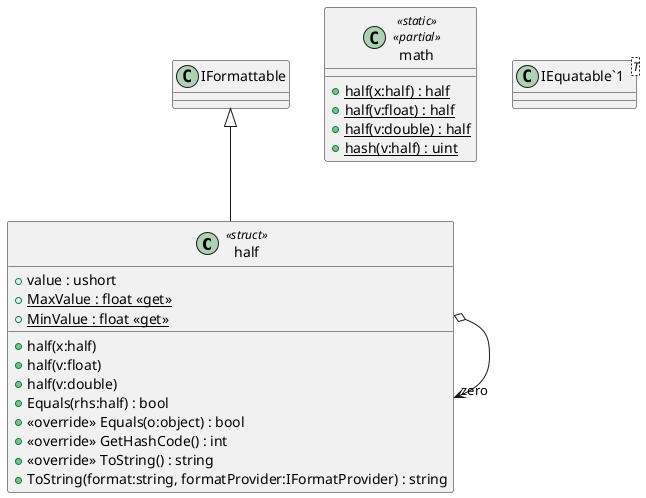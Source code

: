 @startuml
class half <<struct>> {
    + value : ushort
    + {static} MaxValue : float <<get>>
    + {static} MinValue : float <<get>>
    + half(x:half)
    + half(v:float)
    + half(v:double)
    + Equals(rhs:half) : bool
    + <<override>> Equals(o:object) : bool
    + <<override>> GetHashCode() : int
    + <<override>> ToString() : string
    + ToString(format:string, formatProvider:IFormatProvider) : string
}
class math <<static>> <<partial>> {
    + {static} half(x:half) : half
    + {static} half(v:float) : half
    + {static} half(v:double) : half
    + {static} hash(v:half) : uint
}
class "IEquatable`1"<T> {
}
IFormattable <|-- half
half o-> "zero" half
@enduml
